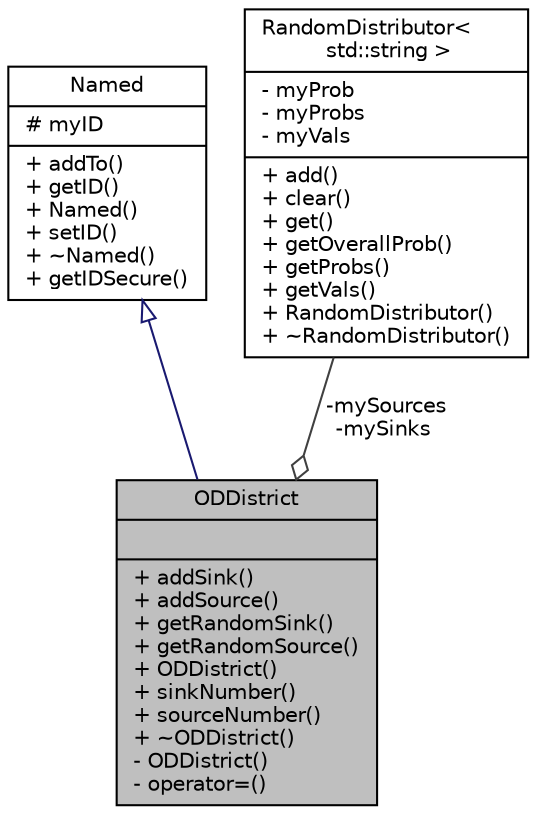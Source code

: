 digraph "ODDistrict"
{
  edge [fontname="Helvetica",fontsize="10",labelfontname="Helvetica",labelfontsize="10"];
  node [fontname="Helvetica",fontsize="10",shape=record];
  Node2 [label="{ODDistrict\n||+ addSink()\l+ addSource()\l+ getRandomSink()\l+ getRandomSource()\l+ ODDistrict()\l+ sinkNumber()\l+ sourceNumber()\l+ ~ODDistrict()\l- ODDistrict()\l- operator=()\l}",height=0.2,width=0.4,color="black", fillcolor="grey75", style="filled", fontcolor="black"];
  Node3 -> Node2 [dir="back",color="midnightblue",fontsize="10",style="solid",arrowtail="onormal",fontname="Helvetica"];
  Node3 [label="{Named\n|# myID\l|+ addTo()\l+ getID()\l+ Named()\l+ setID()\l+ ~Named()\l+ getIDSecure()\l}",height=0.2,width=0.4,color="black", fillcolor="white", style="filled",URL="$d5/dbf/class_named.html",tooltip="Base class for objects which have an id. "];
  Node4 -> Node2 [color="grey25",fontsize="10",style="solid",label=" -mySources\n-mySinks" ,arrowhead="odiamond",fontname="Helvetica"];
  Node4 [label="{RandomDistributor\<\l std::string \>\n|- myProb\l- myProbs\l- myVals\l|+ add()\l+ clear()\l+ get()\l+ getOverallProb()\l+ getProbs()\l+ getVals()\l+ RandomDistributor()\l+ ~RandomDistributor()\l}",height=0.2,width=0.4,color="black", fillcolor="white", style="filled",URL="$d5/d9b/class_random_distributor.html"];
}

